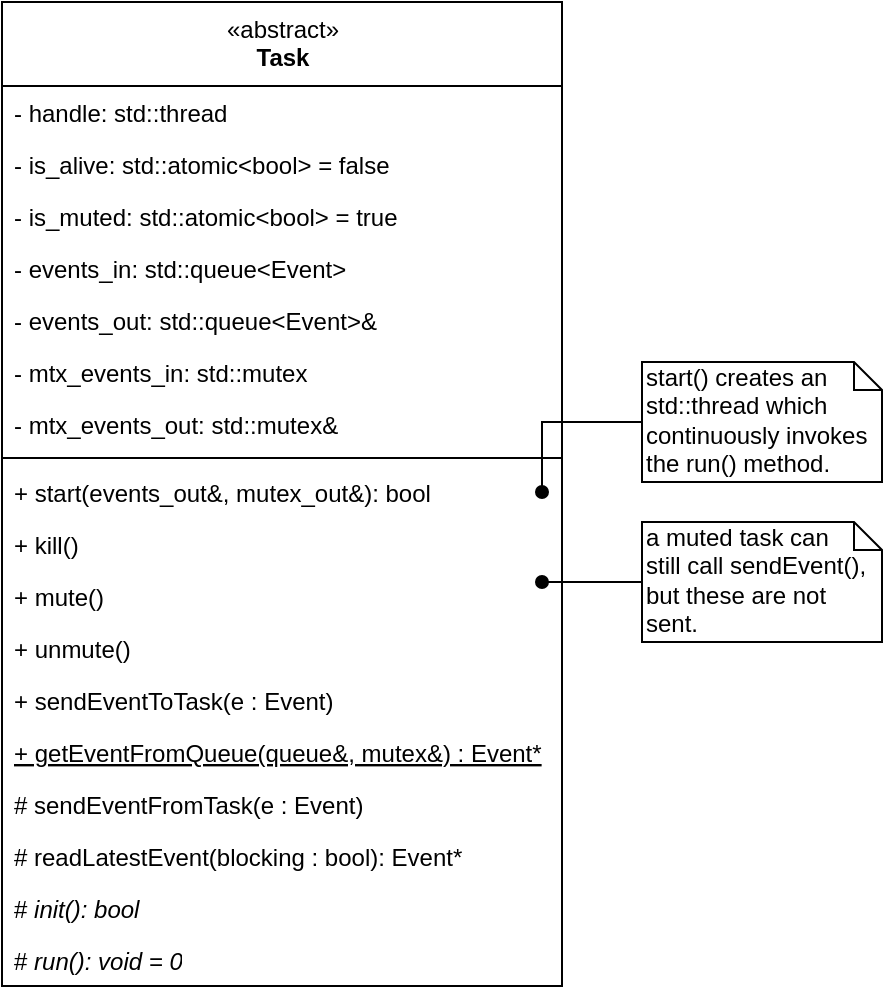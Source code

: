 <mxfile compressed="false" version="13.9.9" type="device">
  <diagram id="njPW_tboIVseyxhEBPLP" name="Page-1">
    <mxGraphModel dx="749" dy="556" grid="1" gridSize="10" guides="1" tooltips="1" connect="1" arrows="1" fold="1" page="1" pageScale="1" pageWidth="850" pageHeight="1100" math="0" shadow="0">
      <root>
        <mxCell id="0" />
        <mxCell id="1" parent="0" />
        <mxCell id="Oq4AOCG_8XORU7gmd54b-26" value="start() creates an std::thread which continuously invokes the run() method." style="shape=note;whiteSpace=wrap;html=1;size=14;verticalAlign=top;align=left;spacingTop=-6;" parent="1" vertex="1">
          <mxGeometry x="400" y="260" width="120" height="60" as="geometry" />
        </mxCell>
        <object label="&lt;span style=&quot;font-weight: normal&quot;&gt;«abstract»&lt;br&gt;&lt;/span&gt;Task" Reference="https://stackoverflow.com/a/40255633" id="Oq4AOCG_8XORU7gmd54b-20">
          <mxCell style="swimlane;fontStyle=1;align=center;verticalAlign=top;childLayout=stackLayout;horizontal=1;startSize=42;horizontalStack=0;resizeParent=1;resizeParentMax=0;resizeLast=0;collapsible=1;marginBottom=0;html=1;" parent="1" vertex="1">
            <mxGeometry x="80" y="80" width="280" height="492" as="geometry">
              <mxRectangle x="80" y="80" width="90" height="42" as="alternateBounds" />
            </mxGeometry>
          </mxCell>
        </object>
        <mxCell id="FfK1kQkvp-mUVUn6hDS0-1" value="- handle: std::thread" style="text;strokeColor=none;fillColor=none;align=left;verticalAlign=top;spacingLeft=4;spacingRight=4;overflow=hidden;rotatable=0;points=[[0,0.5],[1,0.5]];portConstraint=eastwest;" parent="Oq4AOCG_8XORU7gmd54b-20" vertex="1">
          <mxGeometry y="42" width="280" height="26" as="geometry" />
        </mxCell>
        <mxCell id="VliTJrwRz1mfwgOG9LFT-1" value="- is_alive: std::atomic&lt;bool&gt; = false" style="text;strokeColor=none;fillColor=none;align=left;verticalAlign=top;spacingLeft=4;spacingRight=4;overflow=hidden;rotatable=0;points=[[0,0.5],[1,0.5]];portConstraint=eastwest;" parent="Oq4AOCG_8XORU7gmd54b-20" vertex="1">
          <mxGeometry y="68" width="280" height="26" as="geometry" />
        </mxCell>
        <mxCell id="d8CSZSj1F7NamnzfL7Gf-14" value="- is_muted: std::atomic&lt;bool&gt; = true" style="text;strokeColor=none;fillColor=none;align=left;verticalAlign=top;spacingLeft=4;spacingRight=4;overflow=hidden;rotatable=0;points=[[0,0.5],[1,0.5]];portConstraint=eastwest;" parent="Oq4AOCG_8XORU7gmd54b-20" vertex="1">
          <mxGeometry y="94" width="280" height="26" as="geometry" />
        </mxCell>
        <mxCell id="d8CSZSj1F7NamnzfL7Gf-1" value="- events_in: std::queue&lt;Event&gt;" style="text;strokeColor=none;fillColor=none;align=left;verticalAlign=top;spacingLeft=4;spacingRight=4;overflow=hidden;rotatable=0;points=[[0,0.5],[1,0.5]];portConstraint=eastwest;" parent="Oq4AOCG_8XORU7gmd54b-20" vertex="1">
          <mxGeometry y="120" width="280" height="26" as="geometry" />
        </mxCell>
        <mxCell id="d8CSZSj1F7NamnzfL7Gf-2" value="- events_out: std::queue&lt;Event&gt;&amp;" style="text;strokeColor=none;fillColor=none;align=left;verticalAlign=top;spacingLeft=4;spacingRight=4;overflow=hidden;rotatable=0;points=[[0,0.5],[1,0.5]];portConstraint=eastwest;" parent="Oq4AOCG_8XORU7gmd54b-20" vertex="1">
          <mxGeometry y="146" width="280" height="26" as="geometry" />
        </mxCell>
        <mxCell id="d8CSZSj1F7NamnzfL7Gf-3" value="- mtx_events_in: std::mutex" style="text;strokeColor=none;fillColor=none;align=left;verticalAlign=top;spacingLeft=4;spacingRight=4;overflow=hidden;rotatable=0;points=[[0,0.5],[1,0.5]];portConstraint=eastwest;" parent="Oq4AOCG_8XORU7gmd54b-20" vertex="1">
          <mxGeometry y="172" width="280" height="26" as="geometry" />
        </mxCell>
        <mxCell id="d8CSZSj1F7NamnzfL7Gf-4" value="- mtx_events_out: std::mutex&amp;" style="text;strokeColor=none;fillColor=none;align=left;verticalAlign=top;spacingLeft=4;spacingRight=4;overflow=hidden;rotatable=0;points=[[0,0.5],[1,0.5]];portConstraint=eastwest;" parent="Oq4AOCG_8XORU7gmd54b-20" vertex="1">
          <mxGeometry y="198" width="280" height="26" as="geometry" />
        </mxCell>
        <mxCell id="Oq4AOCG_8XORU7gmd54b-22" value="" style="line;strokeWidth=1;fillColor=none;align=left;verticalAlign=middle;spacingTop=-1;spacingLeft=3;spacingRight=3;rotatable=0;labelPosition=right;points=[];portConstraint=eastwest;" parent="Oq4AOCG_8XORU7gmd54b-20" vertex="1">
          <mxGeometry y="224" width="280" height="8" as="geometry" />
        </mxCell>
        <mxCell id="Oq4AOCG_8XORU7gmd54b-23" value="+ start(events_out&amp;, mutex_out&amp;): bool" style="text;strokeColor=none;fillColor=none;align=left;verticalAlign=top;spacingLeft=4;spacingRight=4;overflow=hidden;rotatable=0;points=[[0,0.5],[1,0.5]];portConstraint=eastwest;" parent="Oq4AOCG_8XORU7gmd54b-20" vertex="1">
          <mxGeometry y="232" width="280" height="26" as="geometry" />
        </mxCell>
        <mxCell id="d8CSZSj1F7NamnzfL7Gf-22" value="+ kill()" style="text;strokeColor=none;fillColor=none;align=left;verticalAlign=top;spacingLeft=4;spacingRight=4;overflow=hidden;rotatable=0;points=[[0,0.5],[1,0.5]];portConstraint=eastwest;" parent="Oq4AOCG_8XORU7gmd54b-20" vertex="1">
          <mxGeometry y="258" width="280" height="26" as="geometry" />
        </mxCell>
        <mxCell id="d8CSZSj1F7NamnzfL7Gf-17" value="+ mute()" style="text;strokeColor=none;fillColor=none;align=left;verticalAlign=top;spacingLeft=4;spacingRight=4;overflow=hidden;rotatable=0;points=[[0,0.5],[1,0.5]];portConstraint=eastwest;" parent="Oq4AOCG_8XORU7gmd54b-20" vertex="1">
          <mxGeometry y="284" width="280" height="26" as="geometry" />
        </mxCell>
        <mxCell id="d8CSZSj1F7NamnzfL7Gf-16" value="+ unmute()" style="text;strokeColor=none;fillColor=none;align=left;verticalAlign=top;spacingLeft=4;spacingRight=4;overflow=hidden;rotatable=0;points=[[0,0.5],[1,0.5]];portConstraint=eastwest;" parent="Oq4AOCG_8XORU7gmd54b-20" vertex="1">
          <mxGeometry y="310" width="280" height="26" as="geometry" />
        </mxCell>
        <mxCell id="d8CSZSj1F7NamnzfL7Gf-9" value="+ sendEventToTask(e : Event)" style="text;strokeColor=none;fillColor=none;align=left;verticalAlign=top;spacingLeft=4;spacingRight=4;overflow=hidden;rotatable=0;points=[[0,0.5],[1,0.5]];portConstraint=eastwest;" parent="Oq4AOCG_8XORU7gmd54b-20" vertex="1">
          <mxGeometry y="336" width="280" height="26" as="geometry" />
        </mxCell>
        <mxCell id="s6B3BnZayoIFjY02K1m--1" value="+ getEventFromQueue(queue&amp;, mutex&amp;) : Event*" style="text;strokeColor=none;fillColor=none;align=left;verticalAlign=top;spacingLeft=4;spacingRight=4;overflow=hidden;rotatable=0;points=[[0,0.5],[1,0.5]];portConstraint=eastwest;fontStyle=4" vertex="1" parent="Oq4AOCG_8XORU7gmd54b-20">
          <mxGeometry y="362" width="280" height="26" as="geometry" />
        </mxCell>
        <mxCell id="d8CSZSj1F7NamnzfL7Gf-15" value="# sendEventFromTask(e : Event)" style="text;strokeColor=none;fillColor=none;align=left;verticalAlign=top;spacingLeft=4;spacingRight=4;overflow=hidden;rotatable=0;points=[[0,0.5],[1,0.5]];portConstraint=eastwest;" parent="Oq4AOCG_8XORU7gmd54b-20" vertex="1">
          <mxGeometry y="388" width="280" height="26" as="geometry" />
        </mxCell>
        <mxCell id="d8CSZSj1F7NamnzfL7Gf-19" value="# readLatestEvent(blocking : bool): Event*" style="text;strokeColor=none;fillColor=none;align=left;verticalAlign=top;spacingLeft=4;spacingRight=4;overflow=hidden;rotatable=0;points=[[0,0.5],[1,0.5]];portConstraint=eastwest;" parent="Oq4AOCG_8XORU7gmd54b-20" vertex="1">
          <mxGeometry y="414" width="280" height="26" as="geometry" />
        </mxCell>
        <mxCell id="Oq4AOCG_8XORU7gmd54b-24" value="&lt;span style=&quot;font-style: normal&quot;&gt;#&lt;/span&gt; init(): bool" style="text;strokeColor=none;fillColor=none;align=left;verticalAlign=top;spacingLeft=4;spacingRight=4;overflow=hidden;rotatable=0;points=[[0,0.5],[1,0.5]];portConstraint=eastwest;fontStyle=2;html=1;" parent="Oq4AOCG_8XORU7gmd54b-20" vertex="1">
          <mxGeometry y="440" width="280" height="26" as="geometry" />
        </mxCell>
        <mxCell id="Oq4AOCG_8XORU7gmd54b-25" value="&lt;span style=&quot;font-style: normal&quot;&gt;#&lt;/span&gt; run(): void = 0" style="text;strokeColor=none;fillColor=none;align=left;verticalAlign=top;spacingLeft=4;spacingRight=4;overflow=hidden;rotatable=0;points=[[0,0.5],[1,0.5]];portConstraint=eastwest;fontStyle=2;html=1;" parent="Oq4AOCG_8XORU7gmd54b-20" vertex="1">
          <mxGeometry y="466" width="280" height="26" as="geometry" />
        </mxCell>
        <mxCell id="Oq4AOCG_8XORU7gmd54b-27" style="edgeStyle=orthogonalEdgeStyle;rounded=0;orthogonalLoop=1;jettySize=auto;html=1;endArrow=oval;endFill=1;" parent="1" source="Oq4AOCG_8XORU7gmd54b-26" edge="1">
          <mxGeometry relative="1" as="geometry">
            <mxPoint x="350" y="325" as="targetPoint" />
            <Array as="points">
              <mxPoint x="350" y="290" />
            </Array>
          </mxGeometry>
        </mxCell>
        <mxCell id="d8CSZSj1F7NamnzfL7Gf-20" value="a muted task can&lt;br&gt;still call sendEvent(),&lt;br&gt;but these are not sent." style="shape=note;whiteSpace=wrap;html=1;size=14;verticalAlign=top;align=left;spacingTop=-6;" parent="1" vertex="1">
          <mxGeometry x="400" y="340" width="120" height="60" as="geometry" />
        </mxCell>
        <mxCell id="d8CSZSj1F7NamnzfL7Gf-21" style="edgeStyle=orthogonalEdgeStyle;rounded=0;orthogonalLoop=1;jettySize=auto;html=1;endArrow=oval;endFill=1;" parent="1" source="d8CSZSj1F7NamnzfL7Gf-20" edge="1">
          <mxGeometry relative="1" as="geometry">
            <mxPoint x="350" y="370" as="targetPoint" />
          </mxGeometry>
        </mxCell>
      </root>
    </mxGraphModel>
  </diagram>
</mxfile>
